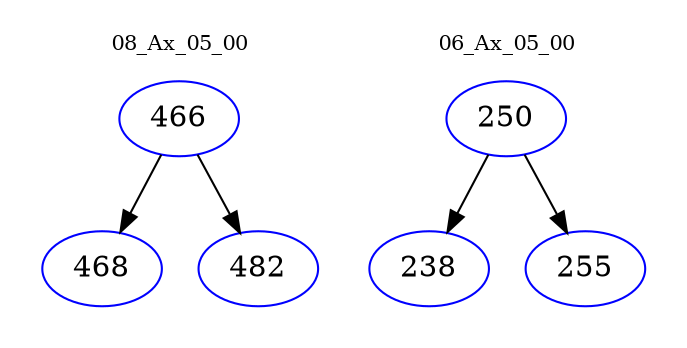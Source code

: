 digraph{
subgraph cluster_0 {
color = white
label = "08_Ax_05_00";
fontsize=10;
T0_466 [label="466", color="blue"]
T0_466 -> T0_468 [color="black"]
T0_468 [label="468", color="blue"]
T0_466 -> T0_482 [color="black"]
T0_482 [label="482", color="blue"]
}
subgraph cluster_1 {
color = white
label = "06_Ax_05_00";
fontsize=10;
T1_250 [label="250", color="blue"]
T1_250 -> T1_238 [color="black"]
T1_238 [label="238", color="blue"]
T1_250 -> T1_255 [color="black"]
T1_255 [label="255", color="blue"]
}
}
